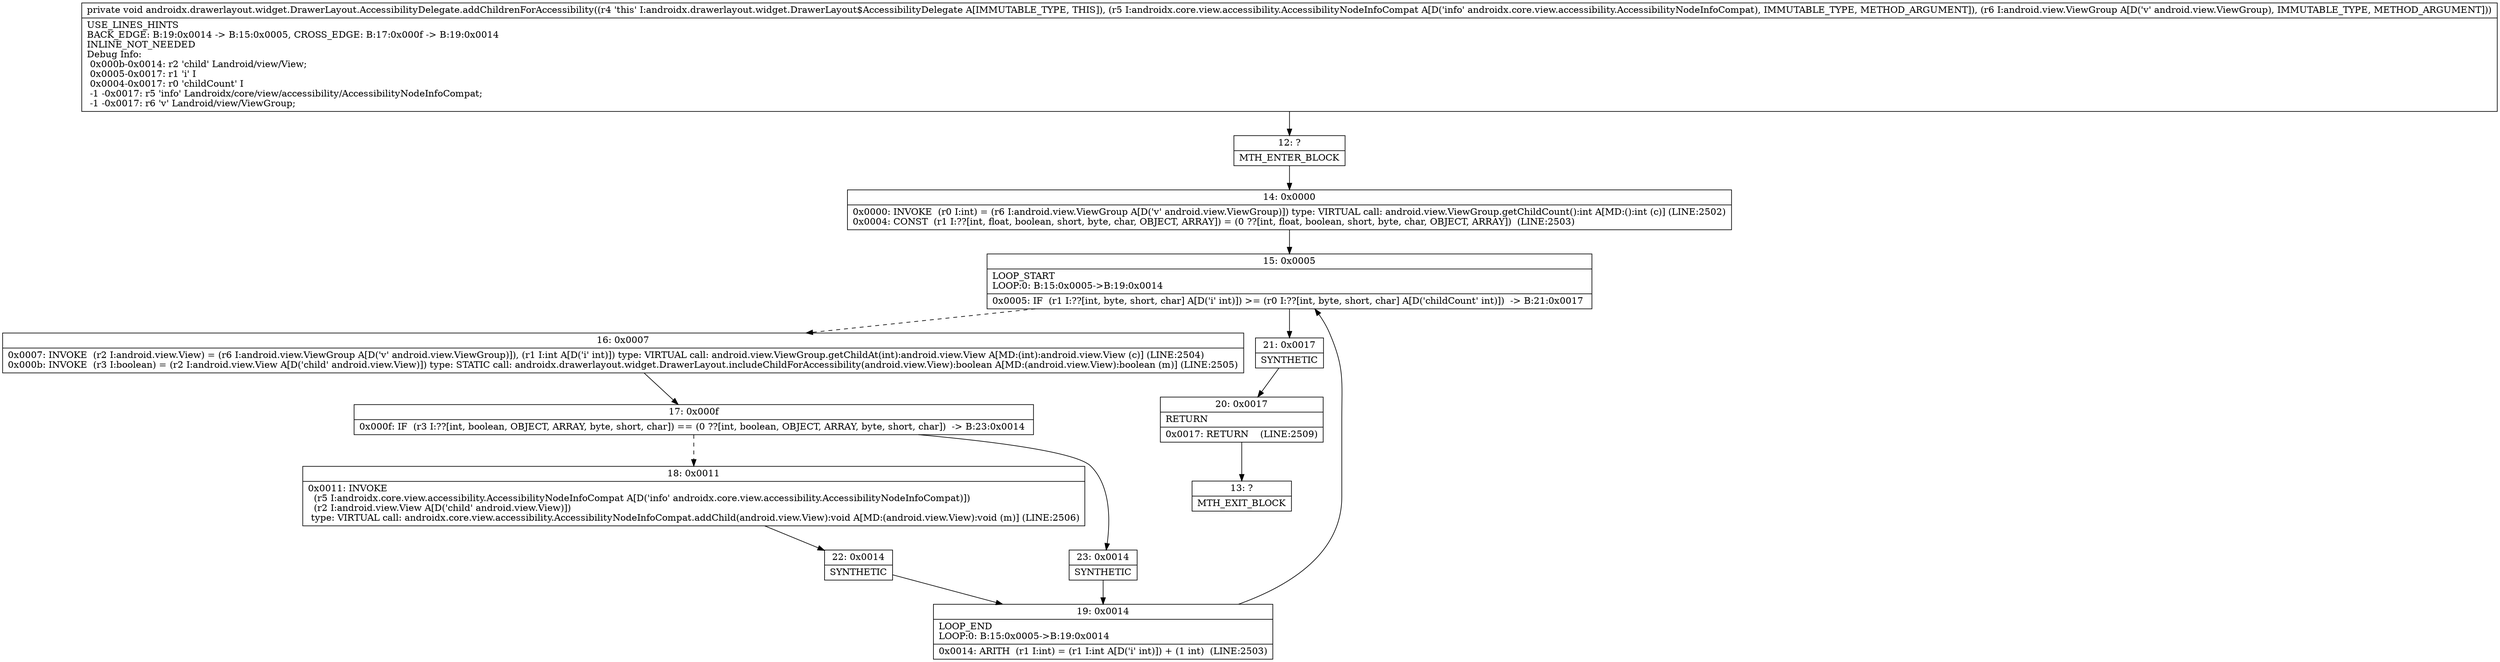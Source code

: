 digraph "CFG forandroidx.drawerlayout.widget.DrawerLayout.AccessibilityDelegate.addChildrenForAccessibility(Landroidx\/core\/view\/accessibility\/AccessibilityNodeInfoCompat;Landroid\/view\/ViewGroup;)V" {
Node_12 [shape=record,label="{12\:\ ?|MTH_ENTER_BLOCK\l}"];
Node_14 [shape=record,label="{14\:\ 0x0000|0x0000: INVOKE  (r0 I:int) = (r6 I:android.view.ViewGroup A[D('v' android.view.ViewGroup)]) type: VIRTUAL call: android.view.ViewGroup.getChildCount():int A[MD:():int (c)] (LINE:2502)\l0x0004: CONST  (r1 I:??[int, float, boolean, short, byte, char, OBJECT, ARRAY]) = (0 ??[int, float, boolean, short, byte, char, OBJECT, ARRAY])  (LINE:2503)\l}"];
Node_15 [shape=record,label="{15\:\ 0x0005|LOOP_START\lLOOP:0: B:15:0x0005\-\>B:19:0x0014\l|0x0005: IF  (r1 I:??[int, byte, short, char] A[D('i' int)]) \>= (r0 I:??[int, byte, short, char] A[D('childCount' int)])  \-\> B:21:0x0017 \l}"];
Node_16 [shape=record,label="{16\:\ 0x0007|0x0007: INVOKE  (r2 I:android.view.View) = (r6 I:android.view.ViewGroup A[D('v' android.view.ViewGroup)]), (r1 I:int A[D('i' int)]) type: VIRTUAL call: android.view.ViewGroup.getChildAt(int):android.view.View A[MD:(int):android.view.View (c)] (LINE:2504)\l0x000b: INVOKE  (r3 I:boolean) = (r2 I:android.view.View A[D('child' android.view.View)]) type: STATIC call: androidx.drawerlayout.widget.DrawerLayout.includeChildForAccessibility(android.view.View):boolean A[MD:(android.view.View):boolean (m)] (LINE:2505)\l}"];
Node_17 [shape=record,label="{17\:\ 0x000f|0x000f: IF  (r3 I:??[int, boolean, OBJECT, ARRAY, byte, short, char]) == (0 ??[int, boolean, OBJECT, ARRAY, byte, short, char])  \-\> B:23:0x0014 \l}"];
Node_18 [shape=record,label="{18\:\ 0x0011|0x0011: INVOKE  \l  (r5 I:androidx.core.view.accessibility.AccessibilityNodeInfoCompat A[D('info' androidx.core.view.accessibility.AccessibilityNodeInfoCompat)])\l  (r2 I:android.view.View A[D('child' android.view.View)])\l type: VIRTUAL call: androidx.core.view.accessibility.AccessibilityNodeInfoCompat.addChild(android.view.View):void A[MD:(android.view.View):void (m)] (LINE:2506)\l}"];
Node_22 [shape=record,label="{22\:\ 0x0014|SYNTHETIC\l}"];
Node_19 [shape=record,label="{19\:\ 0x0014|LOOP_END\lLOOP:0: B:15:0x0005\-\>B:19:0x0014\l|0x0014: ARITH  (r1 I:int) = (r1 I:int A[D('i' int)]) + (1 int)  (LINE:2503)\l}"];
Node_23 [shape=record,label="{23\:\ 0x0014|SYNTHETIC\l}"];
Node_21 [shape=record,label="{21\:\ 0x0017|SYNTHETIC\l}"];
Node_20 [shape=record,label="{20\:\ 0x0017|RETURN\l|0x0017: RETURN    (LINE:2509)\l}"];
Node_13 [shape=record,label="{13\:\ ?|MTH_EXIT_BLOCK\l}"];
MethodNode[shape=record,label="{private void androidx.drawerlayout.widget.DrawerLayout.AccessibilityDelegate.addChildrenForAccessibility((r4 'this' I:androidx.drawerlayout.widget.DrawerLayout$AccessibilityDelegate A[IMMUTABLE_TYPE, THIS]), (r5 I:androidx.core.view.accessibility.AccessibilityNodeInfoCompat A[D('info' androidx.core.view.accessibility.AccessibilityNodeInfoCompat), IMMUTABLE_TYPE, METHOD_ARGUMENT]), (r6 I:android.view.ViewGroup A[D('v' android.view.ViewGroup), IMMUTABLE_TYPE, METHOD_ARGUMENT]))  | USE_LINES_HINTS\lBACK_EDGE: B:19:0x0014 \-\> B:15:0x0005, CROSS_EDGE: B:17:0x000f \-\> B:19:0x0014\lINLINE_NOT_NEEDED\lDebug Info:\l  0x000b\-0x0014: r2 'child' Landroid\/view\/View;\l  0x0005\-0x0017: r1 'i' I\l  0x0004\-0x0017: r0 'childCount' I\l  \-1 \-0x0017: r5 'info' Landroidx\/core\/view\/accessibility\/AccessibilityNodeInfoCompat;\l  \-1 \-0x0017: r6 'v' Landroid\/view\/ViewGroup;\l}"];
MethodNode -> Node_12;Node_12 -> Node_14;
Node_14 -> Node_15;
Node_15 -> Node_16[style=dashed];
Node_15 -> Node_21;
Node_16 -> Node_17;
Node_17 -> Node_18[style=dashed];
Node_17 -> Node_23;
Node_18 -> Node_22;
Node_22 -> Node_19;
Node_19 -> Node_15;
Node_23 -> Node_19;
Node_21 -> Node_20;
Node_20 -> Node_13;
}

